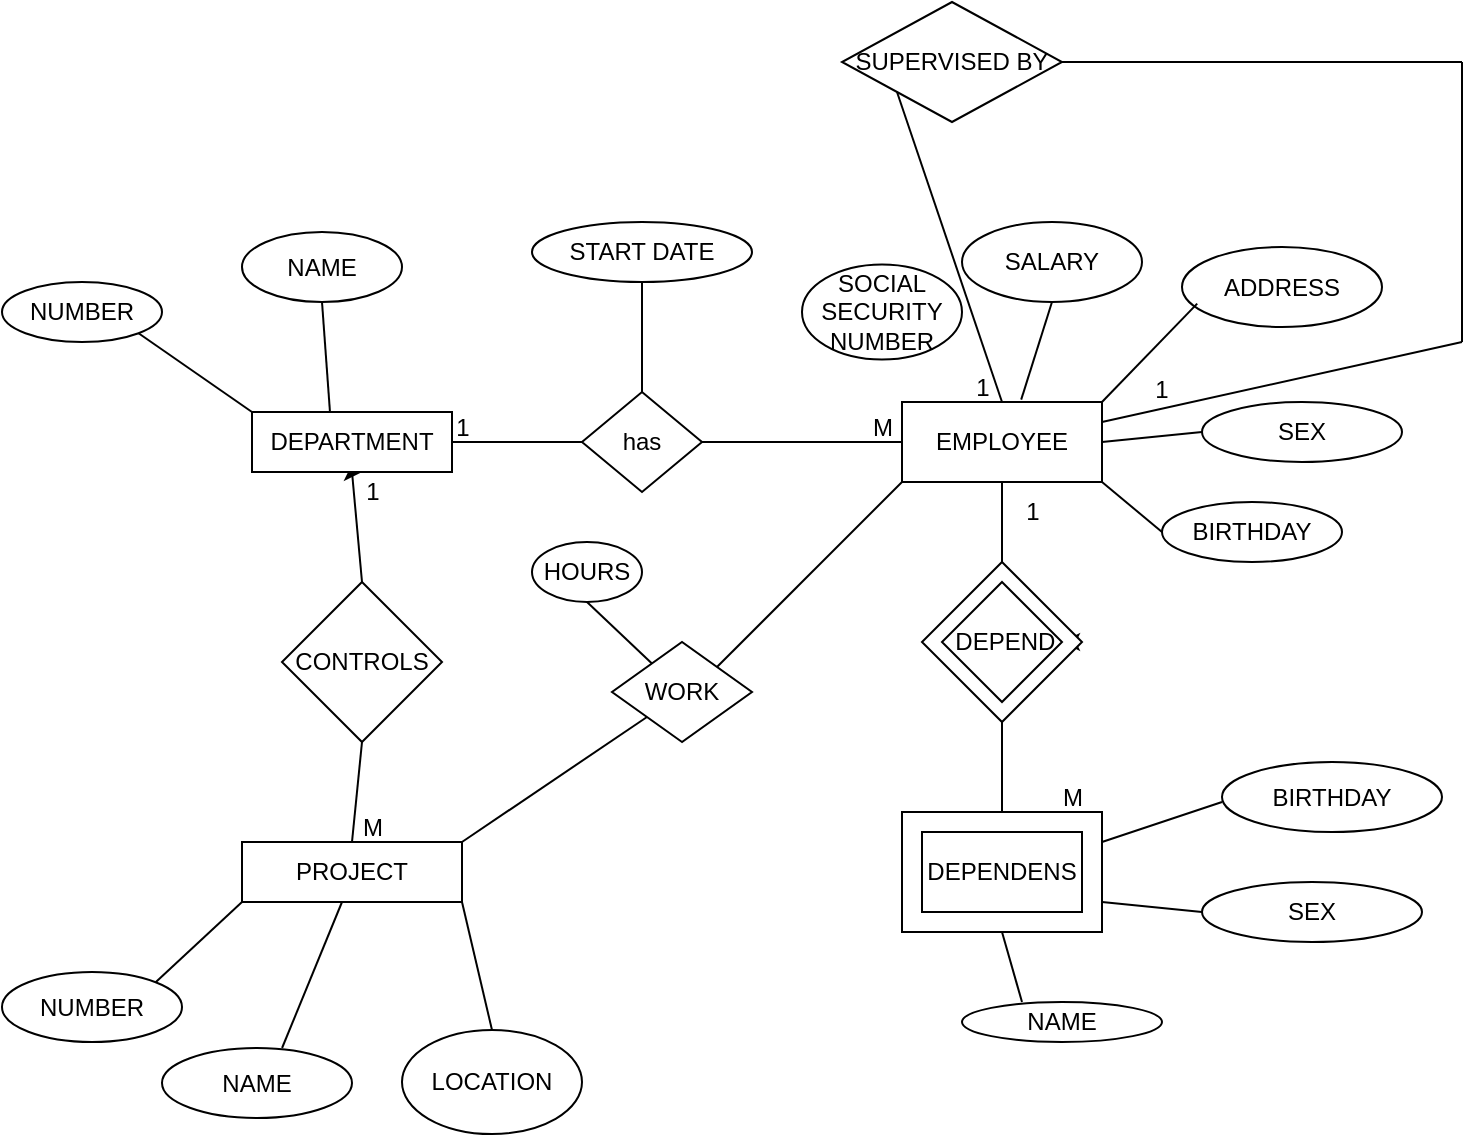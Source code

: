 <mxfile version="21.5.0" type="device">
  <diagram name="Page-1" id="rkBPCHqNPoGSgv-58eLR">
    <mxGraphModel dx="1050" dy="592" grid="1" gridSize="10" guides="1" tooltips="1" connect="1" arrows="1" fold="1" page="1" pageScale="1" pageWidth="850" pageHeight="1100" math="0" shadow="0">
      <root>
        <mxCell id="0" />
        <mxCell id="1" parent="0" />
        <mxCell id="A8EQv-taFu3Usja1ThjK-38" style="edgeStyle=orthogonalEdgeStyle;rounded=0;orthogonalLoop=1;jettySize=auto;html=1;exitX=0.5;exitY=1;exitDx=0;exitDy=0;" edge="1" parent="1" source="A8EQv-taFu3Usja1ThjK-1">
          <mxGeometry relative="1" as="geometry">
            <mxPoint x="250" y="245" as="targetPoint" />
          </mxGeometry>
        </mxCell>
        <mxCell id="A8EQv-taFu3Usja1ThjK-1" value="DEPARTMENT" style="rounded=0;whiteSpace=wrap;html=1;" vertex="1" parent="1">
          <mxGeometry x="195" y="215" width="100" height="30" as="geometry" />
        </mxCell>
        <mxCell id="A8EQv-taFu3Usja1ThjK-2" value="NUMBER" style="ellipse;whiteSpace=wrap;html=1;" vertex="1" parent="1">
          <mxGeometry x="70" y="150" width="80" height="30" as="geometry" />
        </mxCell>
        <mxCell id="A8EQv-taFu3Usja1ThjK-3" value="NAME" style="ellipse;whiteSpace=wrap;html=1;" vertex="1" parent="1">
          <mxGeometry x="190" y="125" width="80" height="35" as="geometry" />
        </mxCell>
        <mxCell id="A8EQv-taFu3Usja1ThjK-4" value="CONTROLS" style="rhombus;whiteSpace=wrap;html=1;" vertex="1" parent="1">
          <mxGeometry x="210" y="300" width="80" height="80" as="geometry" />
        </mxCell>
        <mxCell id="A8EQv-taFu3Usja1ThjK-5" value="PROJECT" style="rounded=0;whiteSpace=wrap;html=1;" vertex="1" parent="1">
          <mxGeometry x="190" y="430" width="110" height="30" as="geometry" />
        </mxCell>
        <mxCell id="A8EQv-taFu3Usja1ThjK-6" value="has" style="rhombus;whiteSpace=wrap;html=1;" vertex="1" parent="1">
          <mxGeometry x="360" y="205" width="60" height="50" as="geometry" />
        </mxCell>
        <mxCell id="A8EQv-taFu3Usja1ThjK-7" value="EMPLOYEE" style="rounded=0;whiteSpace=wrap;html=1;" vertex="1" parent="1">
          <mxGeometry x="520" y="210" width="100" height="40" as="geometry" />
        </mxCell>
        <mxCell id="A8EQv-taFu3Usja1ThjK-10" style="edgeStyle=orthogonalEdgeStyle;rounded=0;orthogonalLoop=1;jettySize=auto;html=1;exitX=1;exitY=0.5;exitDx=0;exitDy=0;entryX=1;entryY=0.5;entryDx=0;entryDy=0;" edge="1" parent="1" source="A8EQv-taFu3Usja1ThjK-8" target="A8EQv-taFu3Usja1ThjK-9">
          <mxGeometry relative="1" as="geometry" />
        </mxCell>
        <mxCell id="A8EQv-taFu3Usja1ThjK-8" value="" style="rhombus;whiteSpace=wrap;html=1;" vertex="1" parent="1">
          <mxGeometry x="530" y="290" width="80" height="80" as="geometry" />
        </mxCell>
        <mxCell id="A8EQv-taFu3Usja1ThjK-9" value="&amp;nbsp;DEPEND" style="rhombus;whiteSpace=wrap;html=1;" vertex="1" parent="1">
          <mxGeometry x="540" y="300" width="60" height="60" as="geometry" />
        </mxCell>
        <mxCell id="A8EQv-taFu3Usja1ThjK-11" value="" style="rounded=0;whiteSpace=wrap;html=1;" vertex="1" parent="1">
          <mxGeometry x="520" y="415" width="100" height="60" as="geometry" />
        </mxCell>
        <mxCell id="A8EQv-taFu3Usja1ThjK-13" value="DEPENDENS" style="rounded=0;whiteSpace=wrap;html=1;" vertex="1" parent="1">
          <mxGeometry x="530" y="425" width="80" height="40" as="geometry" />
        </mxCell>
        <mxCell id="A8EQv-taFu3Usja1ThjK-14" value="BIRTHDAY" style="ellipse;whiteSpace=wrap;html=1;" vertex="1" parent="1">
          <mxGeometry x="680" y="390" width="110" height="35" as="geometry" />
        </mxCell>
        <mxCell id="A8EQv-taFu3Usja1ThjK-15" value="SEX" style="ellipse;whiteSpace=wrap;html=1;" vertex="1" parent="1">
          <mxGeometry x="670" y="450" width="110" height="30" as="geometry" />
        </mxCell>
        <mxCell id="A8EQv-taFu3Usja1ThjK-16" value="NAME" style="ellipse;whiteSpace=wrap;html=1;" vertex="1" parent="1">
          <mxGeometry x="550" y="510" width="100" height="20" as="geometry" />
        </mxCell>
        <mxCell id="A8EQv-taFu3Usja1ThjK-18" value="ADDRESS" style="ellipse;whiteSpace=wrap;html=1;" vertex="1" parent="1">
          <mxGeometry x="660" y="132.5" width="100" height="40" as="geometry" />
        </mxCell>
        <mxCell id="A8EQv-taFu3Usja1ThjK-19" value="SEX" style="ellipse;whiteSpace=wrap;html=1;" vertex="1" parent="1">
          <mxGeometry x="670" y="210" width="100" height="30" as="geometry" />
        </mxCell>
        <mxCell id="A8EQv-taFu3Usja1ThjK-20" value="SALARY" style="ellipse;whiteSpace=wrap;html=1;" vertex="1" parent="1">
          <mxGeometry x="550" y="120" width="90" height="40" as="geometry" />
        </mxCell>
        <mxCell id="A8EQv-taFu3Usja1ThjK-21" value="BIRTHDAY" style="ellipse;whiteSpace=wrap;html=1;" vertex="1" parent="1">
          <mxGeometry x="650" y="260" width="90" height="30" as="geometry" />
        </mxCell>
        <mxCell id="A8EQv-taFu3Usja1ThjK-22" value="SOCIAL SECURITY NUMBER" style="ellipse;whiteSpace=wrap;html=1;" vertex="1" parent="1">
          <mxGeometry x="470" y="141.25" width="80" height="47.5" as="geometry" />
        </mxCell>
        <mxCell id="A8EQv-taFu3Usja1ThjK-24" value="START DATE" style="ellipse;whiteSpace=wrap;html=1;" vertex="1" parent="1">
          <mxGeometry x="335" y="120" width="110" height="30" as="geometry" />
        </mxCell>
        <mxCell id="A8EQv-taFu3Usja1ThjK-25" value="WORK" style="rhombus;whiteSpace=wrap;html=1;direction=west;" vertex="1" parent="1">
          <mxGeometry x="375" y="330" width="70" height="50" as="geometry" />
        </mxCell>
        <mxCell id="A8EQv-taFu3Usja1ThjK-26" value="NUMBER" style="ellipse;whiteSpace=wrap;html=1;" vertex="1" parent="1">
          <mxGeometry x="70" y="495" width="90" height="35" as="geometry" />
        </mxCell>
        <mxCell id="A8EQv-taFu3Usja1ThjK-27" value="NAME" style="ellipse;whiteSpace=wrap;html=1;" vertex="1" parent="1">
          <mxGeometry x="150" y="533" width="95" height="35" as="geometry" />
        </mxCell>
        <mxCell id="A8EQv-taFu3Usja1ThjK-28" value="" style="endArrow=none;html=1;rounded=0;exitX=1;exitY=0.5;exitDx=0;exitDy=0;" edge="1" parent="1" source="A8EQv-taFu3Usja1ThjK-1">
          <mxGeometry width="50" height="50" relative="1" as="geometry">
            <mxPoint x="320" y="280" as="sourcePoint" />
            <mxPoint x="360" y="230" as="targetPoint" />
          </mxGeometry>
        </mxCell>
        <mxCell id="A8EQv-taFu3Usja1ThjK-29" value="" style="endArrow=none;html=1;rounded=0;exitX=1;exitY=0.5;exitDx=0;exitDy=0;" edge="1" parent="1" source="A8EQv-taFu3Usja1ThjK-6">
          <mxGeometry width="50" height="50" relative="1" as="geometry">
            <mxPoint x="470" y="280" as="sourcePoint" />
            <mxPoint x="520" y="230" as="targetPoint" />
          </mxGeometry>
        </mxCell>
        <mxCell id="A8EQv-taFu3Usja1ThjK-31" value="" style="endArrow=none;html=1;rounded=0;exitX=0.5;exitY=0;exitDx=0;exitDy=0;" edge="1" parent="1" source="A8EQv-taFu3Usja1ThjK-11">
          <mxGeometry width="50" height="50" relative="1" as="geometry">
            <mxPoint x="520" y="420" as="sourcePoint" />
            <mxPoint x="570" y="370" as="targetPoint" />
          </mxGeometry>
        </mxCell>
        <mxCell id="A8EQv-taFu3Usja1ThjK-32" value="" style="endArrow=none;html=1;rounded=0;exitX=1;exitY=1;exitDx=0;exitDy=0;entryX=0;entryY=0;entryDx=0;entryDy=0;" edge="1" parent="1" source="A8EQv-taFu3Usja1ThjK-2" target="A8EQv-taFu3Usja1ThjK-1">
          <mxGeometry width="50" height="50" relative="1" as="geometry">
            <mxPoint x="140" y="270" as="sourcePoint" />
            <mxPoint x="190" y="220" as="targetPoint" />
          </mxGeometry>
        </mxCell>
        <mxCell id="A8EQv-taFu3Usja1ThjK-33" value="" style="endArrow=none;html=1;rounded=0;exitX=0.39;exitY=0.007;exitDx=0;exitDy=0;exitPerimeter=0;" edge="1" parent="1" source="A8EQv-taFu3Usja1ThjK-1">
          <mxGeometry width="50" height="50" relative="1" as="geometry">
            <mxPoint x="230" y="210" as="sourcePoint" />
            <mxPoint x="230" y="160" as="targetPoint" />
          </mxGeometry>
        </mxCell>
        <mxCell id="A8EQv-taFu3Usja1ThjK-35" value="" style="endArrow=none;html=1;rounded=0;exitX=1;exitY=0;exitDx=0;exitDy=0;entryX=1;entryY=0;entryDx=0;entryDy=0;" edge="1" parent="1" source="A8EQv-taFu3Usja1ThjK-5" target="A8EQv-taFu3Usja1ThjK-25">
          <mxGeometry width="50" height="50" relative="1" as="geometry">
            <mxPoint x="340" y="420" as="sourcePoint" />
            <mxPoint x="390" y="370" as="targetPoint" />
          </mxGeometry>
        </mxCell>
        <mxCell id="A8EQv-taFu3Usja1ThjK-36" value="" style="endArrow=none;html=1;rounded=0;exitX=0;exitY=1;exitDx=0;exitDy=0;" edge="1" parent="1" source="A8EQv-taFu3Usja1ThjK-25">
          <mxGeometry width="50" height="50" relative="1" as="geometry">
            <mxPoint x="470" y="300" as="sourcePoint" />
            <mxPoint x="520" y="250" as="targetPoint" />
          </mxGeometry>
        </mxCell>
        <mxCell id="A8EQv-taFu3Usja1ThjK-37" value="" style="endArrow=none;html=1;rounded=0;exitX=0.5;exitY=0;exitDx=0;exitDy=0;entryX=0.5;entryY=1;entryDx=0;entryDy=0;" edge="1" parent="1" source="A8EQv-taFu3Usja1ThjK-4" target="A8EQv-taFu3Usja1ThjK-1">
          <mxGeometry width="50" height="50" relative="1" as="geometry">
            <mxPoint x="200" y="300" as="sourcePoint" />
            <mxPoint x="250" y="250" as="targetPoint" />
          </mxGeometry>
        </mxCell>
        <mxCell id="A8EQv-taFu3Usja1ThjK-39" value="LOCATION" style="ellipse;whiteSpace=wrap;html=1;" vertex="1" parent="1">
          <mxGeometry x="270" y="524" width="90" height="52" as="geometry" />
        </mxCell>
        <mxCell id="A8EQv-taFu3Usja1ThjK-40" value="" style="endArrow=none;html=1;rounded=0;exitX=1;exitY=0;exitDx=0;exitDy=0;" edge="1" parent="1" source="A8EQv-taFu3Usja1ThjK-26">
          <mxGeometry width="50" height="50" relative="1" as="geometry">
            <mxPoint x="140" y="510" as="sourcePoint" />
            <mxPoint x="190" y="460" as="targetPoint" />
          </mxGeometry>
        </mxCell>
        <mxCell id="A8EQv-taFu3Usja1ThjK-41" value="" style="endArrow=none;html=1;rounded=0;exitX=0.632;exitY=0;exitDx=0;exitDy=0;exitPerimeter=0;" edge="1" parent="1" source="A8EQv-taFu3Usja1ThjK-27">
          <mxGeometry width="50" height="50" relative="1" as="geometry">
            <mxPoint x="190" y="510" as="sourcePoint" />
            <mxPoint x="240" y="460" as="targetPoint" />
          </mxGeometry>
        </mxCell>
        <mxCell id="A8EQv-taFu3Usja1ThjK-42" value="" style="endArrow=none;html=1;rounded=0;exitX=0.5;exitY=0;exitDx=0;exitDy=0;" edge="1" parent="1" source="A8EQv-taFu3Usja1ThjK-39">
          <mxGeometry width="50" height="50" relative="1" as="geometry">
            <mxPoint x="250" y="510" as="sourcePoint" />
            <mxPoint x="300" y="460" as="targetPoint" />
          </mxGeometry>
        </mxCell>
        <mxCell id="A8EQv-taFu3Usja1ThjK-43" value="" style="endArrow=none;html=1;rounded=0;exitX=0.5;exitY=0;exitDx=0;exitDy=0;" edge="1" parent="1" source="A8EQv-taFu3Usja1ThjK-5">
          <mxGeometry width="50" height="50" relative="1" as="geometry">
            <mxPoint x="200" y="430" as="sourcePoint" />
            <mxPoint x="250" y="380" as="targetPoint" />
          </mxGeometry>
        </mxCell>
        <mxCell id="A8EQv-taFu3Usja1ThjK-44" value="" style="endArrow=none;html=1;rounded=0;exitX=0.5;exitY=0;exitDx=0;exitDy=0;" edge="1" parent="1" source="A8EQv-taFu3Usja1ThjK-6">
          <mxGeometry width="50" height="50" relative="1" as="geometry">
            <mxPoint x="340" y="200" as="sourcePoint" />
            <mxPoint x="390" y="150" as="targetPoint" />
          </mxGeometry>
        </mxCell>
        <mxCell id="A8EQv-taFu3Usja1ThjK-45" value="HOURS" style="ellipse;whiteSpace=wrap;html=1;" vertex="1" parent="1">
          <mxGeometry x="335" y="280" width="55" height="30" as="geometry" />
        </mxCell>
        <mxCell id="A8EQv-taFu3Usja1ThjK-47" value="" style="endArrow=none;html=1;rounded=0;entryX=0.5;entryY=1;entryDx=0;entryDy=0;" edge="1" parent="1" source="A8EQv-taFu3Usja1ThjK-25" target="A8EQv-taFu3Usja1ThjK-45">
          <mxGeometry width="50" height="50" relative="1" as="geometry">
            <mxPoint x="330" y="360" as="sourcePoint" />
            <mxPoint x="380" y="310" as="targetPoint" />
          </mxGeometry>
        </mxCell>
        <mxCell id="A8EQv-taFu3Usja1ThjK-48" value="" style="endArrow=none;html=1;rounded=0;entryX=0.5;entryY=1;entryDx=0;entryDy=0;exitX=0.3;exitY=0;exitDx=0;exitDy=0;exitPerimeter=0;" edge="1" parent="1" source="A8EQv-taFu3Usja1ThjK-16" target="A8EQv-taFu3Usja1ThjK-11">
          <mxGeometry width="50" height="50" relative="1" as="geometry">
            <mxPoint x="570" y="500" as="sourcePoint" />
            <mxPoint x="620" y="465" as="targetPoint" />
          </mxGeometry>
        </mxCell>
        <mxCell id="A8EQv-taFu3Usja1ThjK-49" value="" style="endArrow=none;html=1;rounded=0;exitX=1;exitY=0.75;exitDx=0;exitDy=0;entryX=0;entryY=0.5;entryDx=0;entryDy=0;" edge="1" parent="1" source="A8EQv-taFu3Usja1ThjK-11" target="A8EQv-taFu3Usja1ThjK-15">
          <mxGeometry width="50" height="50" relative="1" as="geometry">
            <mxPoint x="620" y="510" as="sourcePoint" />
            <mxPoint x="670" y="460" as="targetPoint" />
          </mxGeometry>
        </mxCell>
        <mxCell id="A8EQv-taFu3Usja1ThjK-51" value="" style="endArrow=none;html=1;rounded=0;exitX=1;exitY=0.25;exitDx=0;exitDy=0;" edge="1" parent="1" source="A8EQv-taFu3Usja1ThjK-11">
          <mxGeometry width="50" height="50" relative="1" as="geometry">
            <mxPoint x="630" y="460" as="sourcePoint" />
            <mxPoint x="680" y="410" as="targetPoint" />
          </mxGeometry>
        </mxCell>
        <mxCell id="A8EQv-taFu3Usja1ThjK-52" value="" style="endArrow=none;html=1;rounded=0;entryX=0.5;entryY=1;entryDx=0;entryDy=0;exitX=0.596;exitY=-0.03;exitDx=0;exitDy=0;exitPerimeter=0;" edge="1" parent="1" source="A8EQv-taFu3Usja1ThjK-7" target="A8EQv-taFu3Usja1ThjK-20">
          <mxGeometry width="50" height="50" relative="1" as="geometry">
            <mxPoint x="540" y="230" as="sourcePoint" />
            <mxPoint x="590" y="180" as="targetPoint" />
          </mxGeometry>
        </mxCell>
        <mxCell id="A8EQv-taFu3Usja1ThjK-53" value="" style="endArrow=none;html=1;rounded=0;entryX=0.076;entryY=0.708;entryDx=0;entryDy=0;entryPerimeter=0;" edge="1" parent="1" target="A8EQv-taFu3Usja1ThjK-18">
          <mxGeometry width="50" height="50" relative="1" as="geometry">
            <mxPoint x="620" y="210" as="sourcePoint" />
            <mxPoint x="660" y="170" as="targetPoint" />
          </mxGeometry>
        </mxCell>
        <mxCell id="A8EQv-taFu3Usja1ThjK-54" value="" style="endArrow=none;html=1;rounded=0;exitX=1;exitY=0.5;exitDx=0;exitDy=0;entryX=0;entryY=0.5;entryDx=0;entryDy=0;" edge="1" parent="1" source="A8EQv-taFu3Usja1ThjK-7" target="A8EQv-taFu3Usja1ThjK-19">
          <mxGeometry width="50" height="50" relative="1" as="geometry">
            <mxPoint x="620" y="280" as="sourcePoint" />
            <mxPoint x="670" y="230" as="targetPoint" />
          </mxGeometry>
        </mxCell>
        <mxCell id="A8EQv-taFu3Usja1ThjK-55" value="" style="endArrow=none;html=1;rounded=0;entryX=1;entryY=1;entryDx=0;entryDy=0;exitX=0;exitY=0.5;exitDx=0;exitDy=0;" edge="1" parent="1" source="A8EQv-taFu3Usja1ThjK-21" target="A8EQv-taFu3Usja1ThjK-7">
          <mxGeometry width="50" height="50" relative="1" as="geometry">
            <mxPoint x="579.289" y="325" as="sourcePoint" />
            <mxPoint x="579.289" y="275" as="targetPoint" />
          </mxGeometry>
        </mxCell>
        <mxCell id="A8EQv-taFu3Usja1ThjK-56" value="SUPERVISED BY" style="rhombus;whiteSpace=wrap;html=1;" vertex="1" parent="1">
          <mxGeometry x="490" y="10" width="110" height="60" as="geometry" />
        </mxCell>
        <mxCell id="A8EQv-taFu3Usja1ThjK-59" value="" style="endArrow=none;html=1;rounded=0;entryX=1;entryY=0.5;entryDx=0;entryDy=0;" edge="1" parent="1" target="A8EQv-taFu3Usja1ThjK-56">
          <mxGeometry width="50" height="50" relative="1" as="geometry">
            <mxPoint x="800" y="40" as="sourcePoint" />
            <mxPoint x="670" y="170" as="targetPoint" />
          </mxGeometry>
        </mxCell>
        <mxCell id="A8EQv-taFu3Usja1ThjK-60" value="" style="endArrow=none;html=1;rounded=0;" edge="1" parent="1">
          <mxGeometry width="50" height="50" relative="1" as="geometry">
            <mxPoint x="800" y="180" as="sourcePoint" />
            <mxPoint x="800" y="40" as="targetPoint" />
          </mxGeometry>
        </mxCell>
        <mxCell id="A8EQv-taFu3Usja1ThjK-61" value="" style="endArrow=none;html=1;rounded=0;" edge="1" parent="1">
          <mxGeometry width="50" height="50" relative="1" as="geometry">
            <mxPoint x="620" y="220" as="sourcePoint" />
            <mxPoint x="800" y="180" as="targetPoint" />
          </mxGeometry>
        </mxCell>
        <mxCell id="A8EQv-taFu3Usja1ThjK-62" value="" style="endArrow=none;html=1;rounded=0;exitX=0.5;exitY=0;exitDx=0;exitDy=0;entryX=0;entryY=1;entryDx=0;entryDy=0;" edge="1" parent="1" source="A8EQv-taFu3Usja1ThjK-7" target="A8EQv-taFu3Usja1ThjK-56">
          <mxGeometry width="50" height="50" relative="1" as="geometry">
            <mxPoint x="470" y="110" as="sourcePoint" />
            <mxPoint x="520" y="60" as="targetPoint" />
          </mxGeometry>
        </mxCell>
        <mxCell id="A8EQv-taFu3Usja1ThjK-63" value="1" style="text;html=1;align=center;verticalAlign=middle;resizable=0;points=[];autosize=1;strokeColor=none;fillColor=none;" vertex="1" parent="1">
          <mxGeometry x="285" y="208" width="30" height="30" as="geometry" />
        </mxCell>
        <mxCell id="A8EQv-taFu3Usja1ThjK-64" value="M" style="text;html=1;align=center;verticalAlign=middle;resizable=0;points=[];autosize=1;strokeColor=none;fillColor=none;" vertex="1" parent="1">
          <mxGeometry x="495" y="208" width="30" height="30" as="geometry" />
        </mxCell>
        <mxCell id="A8EQv-taFu3Usja1ThjK-65" value="1" style="text;html=1;align=center;verticalAlign=middle;resizable=0;points=[];autosize=1;strokeColor=none;fillColor=none;" vertex="1" parent="1">
          <mxGeometry x="545" y="188" width="30" height="30" as="geometry" />
        </mxCell>
        <mxCell id="A8EQv-taFu3Usja1ThjK-69" value="" style="endArrow=none;html=1;rounded=0;entryX=0.5;entryY=1;entryDx=0;entryDy=0;" edge="1" parent="1" source="A8EQv-taFu3Usja1ThjK-8" target="A8EQv-taFu3Usja1ThjK-7">
          <mxGeometry width="50" height="50" relative="1" as="geometry">
            <mxPoint x="530" y="300" as="sourcePoint" />
            <mxPoint x="580" y="250" as="targetPoint" />
          </mxGeometry>
        </mxCell>
        <mxCell id="A8EQv-taFu3Usja1ThjK-70" value="1" style="text;html=1;align=center;verticalAlign=middle;resizable=0;points=[];autosize=1;strokeColor=none;fillColor=none;" vertex="1" parent="1">
          <mxGeometry x="570" y="250" width="30" height="30" as="geometry" />
        </mxCell>
        <mxCell id="A8EQv-taFu3Usja1ThjK-71" value="M" style="text;html=1;align=center;verticalAlign=middle;resizable=0;points=[];autosize=1;strokeColor=none;fillColor=none;" vertex="1" parent="1">
          <mxGeometry x="590" y="392.5" width="30" height="30" as="geometry" />
        </mxCell>
        <mxCell id="A8EQv-taFu3Usja1ThjK-72" value="M" style="text;html=1;align=center;verticalAlign=middle;resizable=0;points=[];autosize=1;strokeColor=none;fillColor=none;" vertex="1" parent="1">
          <mxGeometry x="240" y="408" width="30" height="30" as="geometry" />
        </mxCell>
        <mxCell id="A8EQv-taFu3Usja1ThjK-73" value="1" style="text;html=1;align=center;verticalAlign=middle;resizable=0;points=[];autosize=1;strokeColor=none;fillColor=none;" vertex="1" parent="1">
          <mxGeometry x="240" y="240" width="30" height="30" as="geometry" />
        </mxCell>
        <mxCell id="A8EQv-taFu3Usja1ThjK-74" value="1" style="text;html=1;strokeColor=none;fillColor=none;align=center;verticalAlign=middle;whiteSpace=wrap;rounded=0;" vertex="1" parent="1">
          <mxGeometry x="630" y="188.75" width="40" height="31.25" as="geometry" />
        </mxCell>
      </root>
    </mxGraphModel>
  </diagram>
</mxfile>
